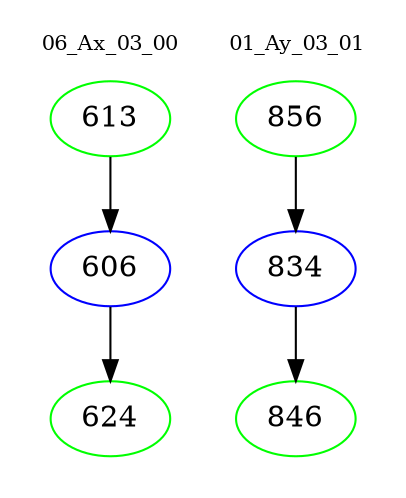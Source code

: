 digraph{
subgraph cluster_0 {
color = white
label = "06_Ax_03_00";
fontsize=10;
T0_613 [label="613", color="green"]
T0_613 -> T0_606 [color="black"]
T0_606 [label="606", color="blue"]
T0_606 -> T0_624 [color="black"]
T0_624 [label="624", color="green"]
}
subgraph cluster_1 {
color = white
label = "01_Ay_03_01";
fontsize=10;
T1_856 [label="856", color="green"]
T1_856 -> T1_834 [color="black"]
T1_834 [label="834", color="blue"]
T1_834 -> T1_846 [color="black"]
T1_846 [label="846", color="green"]
}
}
